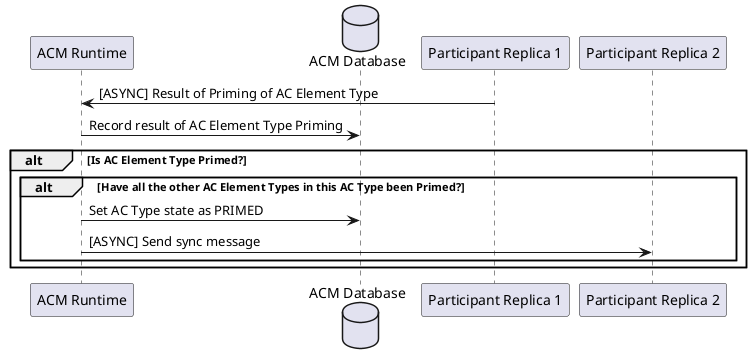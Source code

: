 @startuml
participant "ACM Runtime"
database "ACM Database"
participant "Participant Replica 1"
participant "Participant Replica 2"

"ACM Runtime" <- "Participant Replica 1": [ASYNC] Result of Priming of AC Element Type
"ACM Runtime" -> "ACM Database": Record result of AC Element Type Priming

alt Is AC Element Type Primed?
 alt Have all the other AC Element Types in this AC Type been Primed?
  "ACM Runtime" -> "ACM Database": Set AC Type state as PRIMED
  "ACM Runtime" -> "Participant Replica 2": [ASYNC] Send sync message
  end
end

@enduml
